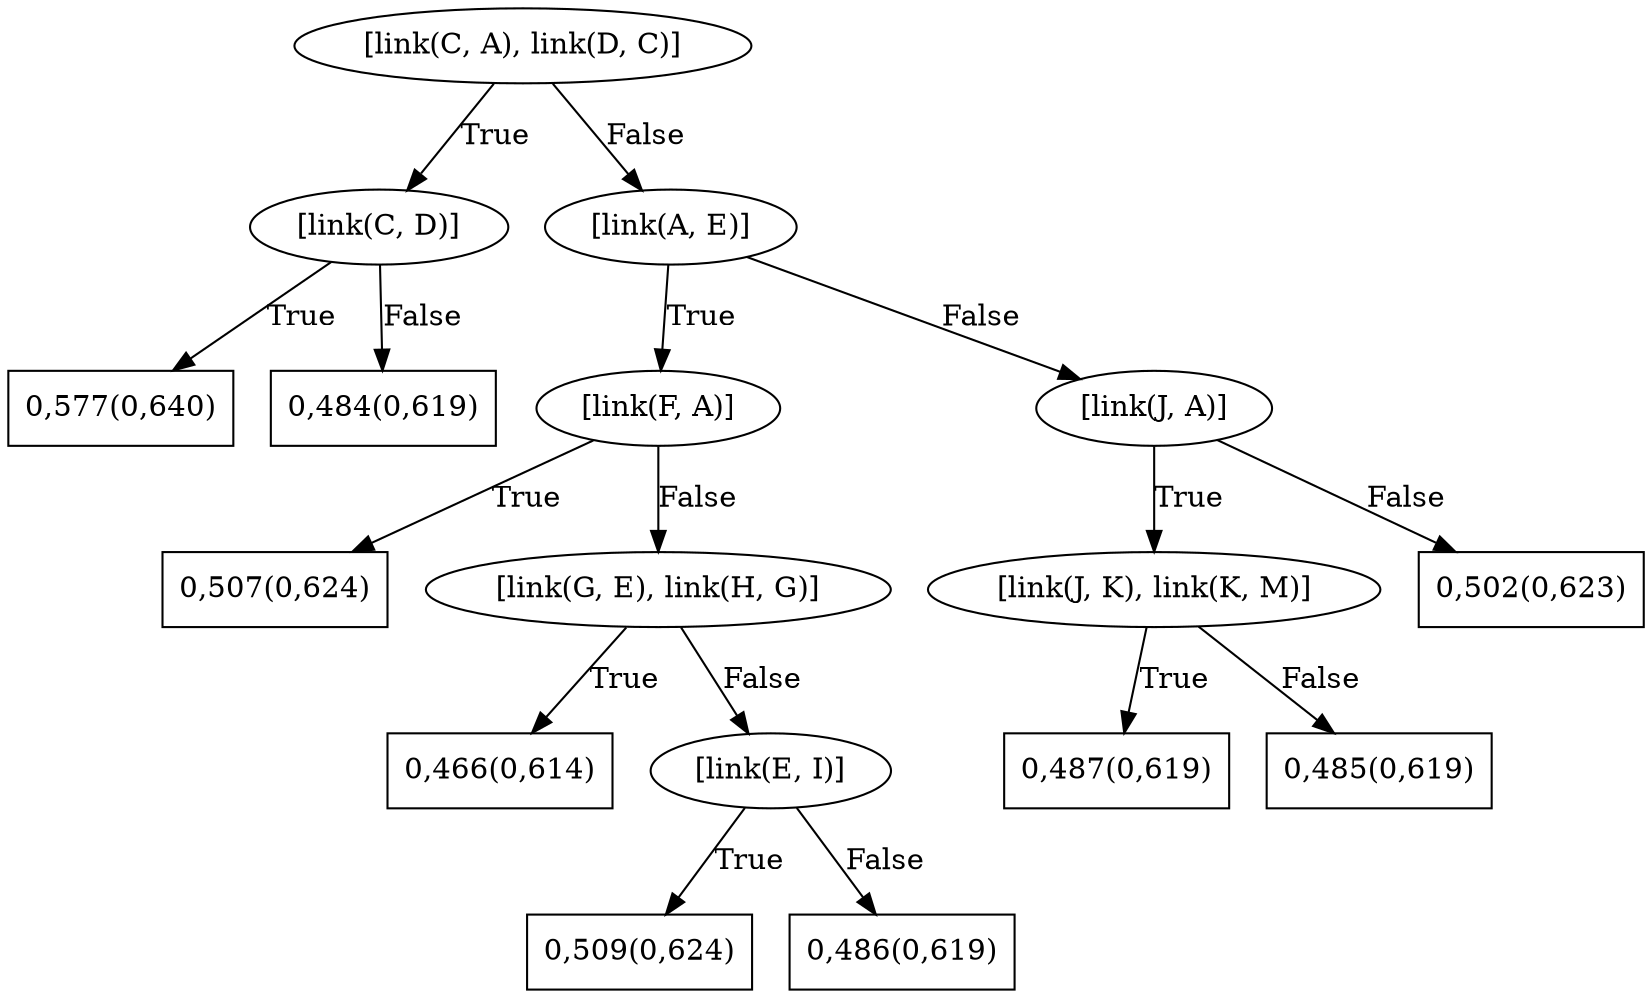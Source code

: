 digraph G{ 
1[label = "[link(C, A), link(D, C)]"];
1 -> 2[label="True"];
1 -> 3[label="False"];
2[label = "[link(C, D)]"];
2 -> 4[label="True"];
2 -> 5[label="False"];
4[shape = box,label = "0,577(0,640)"];
5[shape = box,label = "0,484(0,619)"];
3[label = "[link(A, E)]"];
3 -> 6[label="True"];
3 -> 7[label="False"];
6[label = "[link(F, A)]"];
6 -> 8[label="True"];
6 -> 9[label="False"];
8[shape = box,label = "0,507(0,624)"];
9[label = "[link(G, E), link(H, G)]"];
9 -> 10[label="True"];
9 -> 11[label="False"];
10[shape = box,label = "0,466(0,614)"];
11[label = "[link(E, I)]"];
11 -> 12[label="True"];
11 -> 13[label="False"];
12[shape = box,label = "0,509(0,624)"];
13[shape = box,label = "0,486(0,619)"];
7[label = "[link(J, A)]"];
7 -> 14[label="True"];
7 -> 15[label="False"];
14[label = "[link(J, K), link(K, M)]"];
14 -> 16[label="True"];
14 -> 17[label="False"];
16[shape = box,label = "0,487(0,619)"];
17[shape = box,label = "0,485(0,619)"];
15[shape = box,label = "0,502(0,623)"];
}
